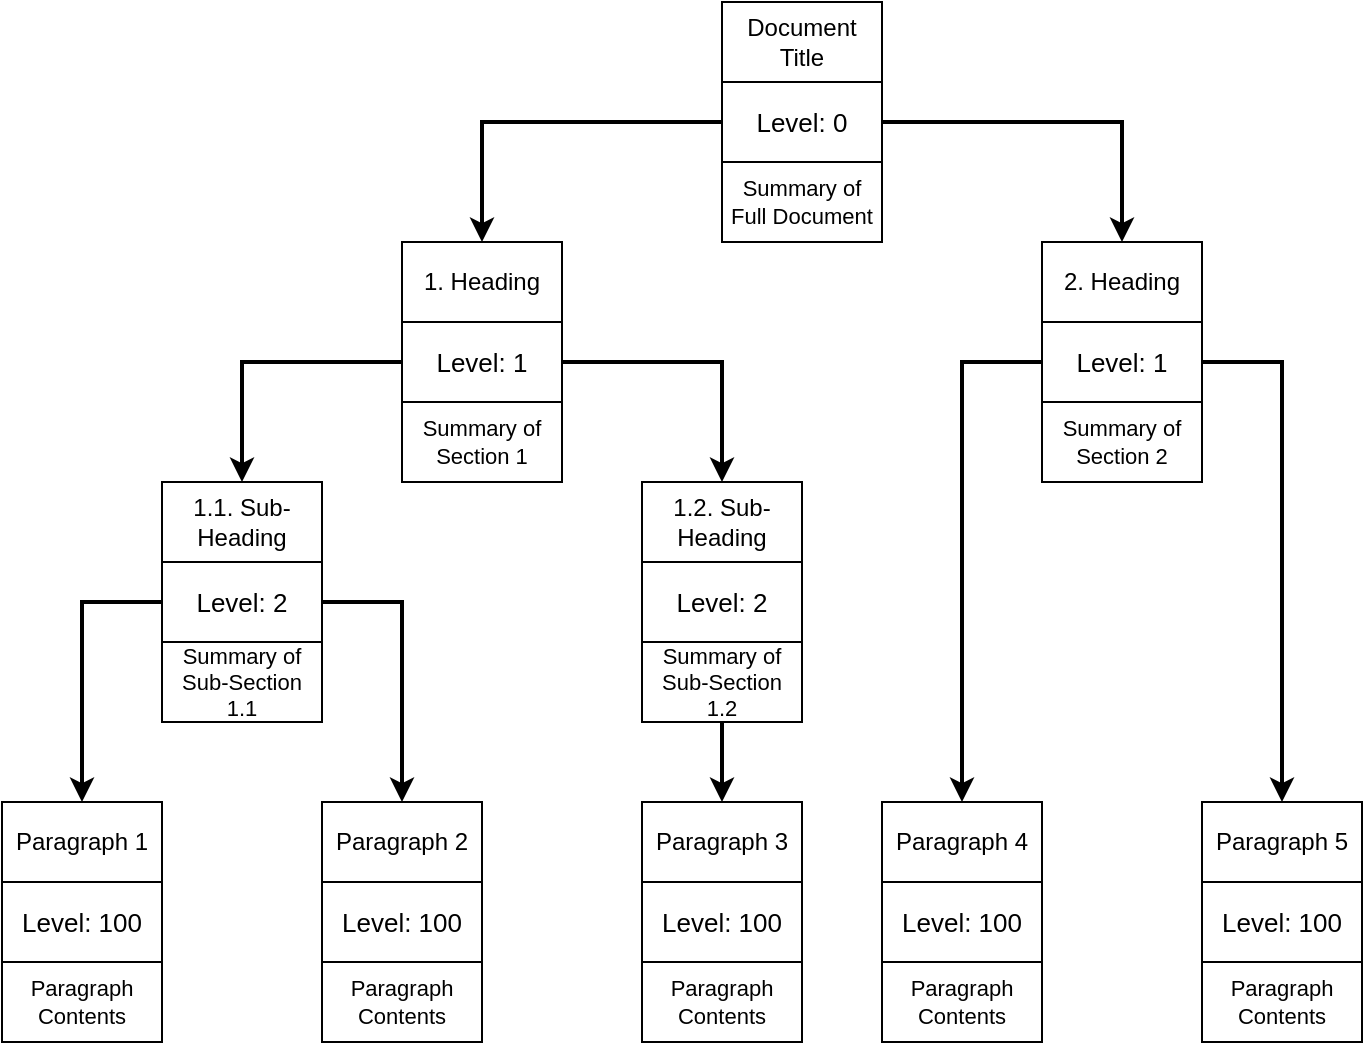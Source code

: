 <mxfile version="24.8.8">
  <diagram name="Seite-1" id="PIdwhDuCiP5LDbIeZKLE">
    <mxGraphModel dx="2110" dy="809" grid="1" gridSize="10" guides="1" tooltips="1" connect="1" arrows="1" fold="1" page="1" pageScale="1" pageWidth="827" pageHeight="1169" math="0" shadow="0">
      <root>
        <mxCell id="0" />
        <mxCell id="1" parent="0" />
        <mxCell id="MklEleXEeYvls_ki88SR-47" value="Document Title" style="rounded=0;whiteSpace=wrap;html=1;" vertex="1" parent="1">
          <mxGeometry x="360" y="320" width="80" height="40" as="geometry" />
        </mxCell>
        <mxCell id="MklEleXEeYvls_ki88SR-48" value="Summary of Full Document" style="rounded=0;whiteSpace=wrap;html=1;fontSize=11;" vertex="1" parent="1">
          <mxGeometry x="360" y="400" width="80" height="40" as="geometry" />
        </mxCell>
        <mxCell id="MklEleXEeYvls_ki88SR-49" value="Level:&amp;nbsp;&lt;span style=&quot;background-color: initial;&quot;&gt;0&lt;/span&gt;" style="rounded=0;whiteSpace=wrap;html=1;fontSize=13;" vertex="1" parent="1">
          <mxGeometry x="360" y="360" width="80" height="40" as="geometry" />
        </mxCell>
        <mxCell id="MklEleXEeYvls_ki88SR-50" value="1. Heading" style="rounded=0;whiteSpace=wrap;html=1;" vertex="1" parent="1">
          <mxGeometry x="200" y="440" width="80" height="40" as="geometry" />
        </mxCell>
        <mxCell id="MklEleXEeYvls_ki88SR-51" value="Summary of Section 1" style="rounded=0;whiteSpace=wrap;html=1;fontSize=11;" vertex="1" parent="1">
          <mxGeometry x="200" y="520" width="80" height="40" as="geometry" />
        </mxCell>
        <mxCell id="MklEleXEeYvls_ki88SR-52" value="Level: 1" style="rounded=0;whiteSpace=wrap;html=1;fontSize=13;" vertex="1" parent="1">
          <mxGeometry x="200" y="480" width="80" height="40" as="geometry" />
        </mxCell>
        <mxCell id="MklEleXEeYvls_ki88SR-53" value="2. Heading" style="rounded=0;whiteSpace=wrap;html=1;" vertex="1" parent="1">
          <mxGeometry x="520" y="440" width="80" height="40" as="geometry" />
        </mxCell>
        <mxCell id="MklEleXEeYvls_ki88SR-54" value="Summary of Section 2" style="rounded=0;whiteSpace=wrap;html=1;fontSize=11;" vertex="1" parent="1">
          <mxGeometry x="520" y="520" width="80" height="40" as="geometry" />
        </mxCell>
        <mxCell id="MklEleXEeYvls_ki88SR-55" value="Level: 1" style="rounded=0;whiteSpace=wrap;html=1;fontSize=13;" vertex="1" parent="1">
          <mxGeometry x="520" y="480" width="80" height="40" as="geometry" />
        </mxCell>
        <mxCell id="MklEleXEeYvls_ki88SR-56" value="1.1. Sub-Heading" style="rounded=0;whiteSpace=wrap;html=1;" vertex="1" parent="1">
          <mxGeometry x="80" y="560" width="80" height="40" as="geometry" />
        </mxCell>
        <mxCell id="MklEleXEeYvls_ki88SR-57" value="Summary of Sub-Section 1.1" style="rounded=0;whiteSpace=wrap;html=1;fontSize=11;" vertex="1" parent="1">
          <mxGeometry x="80" y="640" width="80" height="40" as="geometry" />
        </mxCell>
        <mxCell id="MklEleXEeYvls_ki88SR-58" value="Level: 2" style="rounded=0;whiteSpace=wrap;html=1;fontSize=13;" vertex="1" parent="1">
          <mxGeometry x="80" y="600" width="80" height="40" as="geometry" />
        </mxCell>
        <mxCell id="MklEleXEeYvls_ki88SR-59" value="1.2. Sub-Heading" style="rounded=0;whiteSpace=wrap;html=1;" vertex="1" parent="1">
          <mxGeometry x="320" y="560" width="80" height="40" as="geometry" />
        </mxCell>
        <mxCell id="MklEleXEeYvls_ki88SR-87" value="" style="edgeStyle=orthogonalEdgeStyle;rounded=0;orthogonalLoop=1;jettySize=auto;html=1;entryX=0.5;entryY=0;entryDx=0;entryDy=0;strokeWidth=2;" edge="1" parent="1" source="MklEleXEeYvls_ki88SR-60" target="MklEleXEeYvls_ki88SR-75">
          <mxGeometry relative="1" as="geometry" />
        </mxCell>
        <mxCell id="MklEleXEeYvls_ki88SR-60" value="Summary of Sub-Section 1.2" style="rounded=0;whiteSpace=wrap;html=1;fontSize=11;" vertex="1" parent="1">
          <mxGeometry x="320" y="640" width="80" height="40" as="geometry" />
        </mxCell>
        <mxCell id="MklEleXEeYvls_ki88SR-61" value="Level: 2" style="rounded=0;whiteSpace=wrap;html=1;fontSize=13;" vertex="1" parent="1">
          <mxGeometry x="320" y="600" width="80" height="40" as="geometry" />
        </mxCell>
        <mxCell id="MklEleXEeYvls_ki88SR-62" value="Paragraph 4" style="rounded=0;whiteSpace=wrap;html=1;" vertex="1" parent="1">
          <mxGeometry x="440" y="720" width="80" height="40" as="geometry" />
        </mxCell>
        <mxCell id="MklEleXEeYvls_ki88SR-63" value="Paragraph Contents" style="rounded=0;whiteSpace=wrap;html=1;fontSize=11;" vertex="1" parent="1">
          <mxGeometry x="440" y="800" width="80" height="40" as="geometry" />
        </mxCell>
        <mxCell id="MklEleXEeYvls_ki88SR-66" value="Paragraph 5" style="rounded=0;whiteSpace=wrap;html=1;" vertex="1" parent="1">
          <mxGeometry x="600" y="720" width="80" height="40" as="geometry" />
        </mxCell>
        <mxCell id="MklEleXEeYvls_ki88SR-67" value="Paragraph Contents" style="rounded=0;whiteSpace=wrap;html=1;fontSize=11;" vertex="1" parent="1">
          <mxGeometry x="600" y="800" width="80" height="40" as="geometry" />
        </mxCell>
        <mxCell id="MklEleXEeYvls_ki88SR-69" value="Paragraph 1" style="rounded=0;whiteSpace=wrap;html=1;" vertex="1" parent="1">
          <mxGeometry y="720" width="80" height="40" as="geometry" />
        </mxCell>
        <mxCell id="MklEleXEeYvls_ki88SR-70" value="Paragraph Contents" style="rounded=0;whiteSpace=wrap;html=1;fontSize=11;" vertex="1" parent="1">
          <mxGeometry y="800" width="80" height="40" as="geometry" />
        </mxCell>
        <mxCell id="MklEleXEeYvls_ki88SR-71" value="Level: 100" style="rounded=0;whiteSpace=wrap;html=1;fontSize=13;" vertex="1" parent="1">
          <mxGeometry y="760" width="80" height="40" as="geometry" />
        </mxCell>
        <mxCell id="MklEleXEeYvls_ki88SR-72" value="Paragraph 2" style="rounded=0;whiteSpace=wrap;html=1;" vertex="1" parent="1">
          <mxGeometry x="160" y="720" width="80" height="40" as="geometry" />
        </mxCell>
        <mxCell id="MklEleXEeYvls_ki88SR-73" value="Paragraph Contents" style="rounded=0;whiteSpace=wrap;html=1;fontSize=11;" vertex="1" parent="1">
          <mxGeometry x="160" y="800" width="80" height="40" as="geometry" />
        </mxCell>
        <mxCell id="MklEleXEeYvls_ki88SR-75" value="Paragraph 3" style="rounded=0;whiteSpace=wrap;html=1;" vertex="1" parent="1">
          <mxGeometry x="320" y="720" width="80" height="40" as="geometry" />
        </mxCell>
        <mxCell id="MklEleXEeYvls_ki88SR-76" value="Paragraph Contents" style="rounded=0;whiteSpace=wrap;html=1;fontSize=11;" vertex="1" parent="1">
          <mxGeometry x="320" y="800" width="80" height="40" as="geometry" />
        </mxCell>
        <mxCell id="MklEleXEeYvls_ki88SR-79" value="" style="endArrow=classic;html=1;rounded=0;exitX=0;exitY=0.5;exitDx=0;exitDy=0;entryX=0.5;entryY=0;entryDx=0;entryDy=0;strokeWidth=2;" edge="1" parent="1" source="MklEleXEeYvls_ki88SR-49" target="MklEleXEeYvls_ki88SR-50">
          <mxGeometry width="50" height="50" relative="1" as="geometry">
            <mxPoint x="250" y="330" as="sourcePoint" />
            <mxPoint x="90" y="390" as="targetPoint" />
            <Array as="points">
              <mxPoint x="240" y="380" />
            </Array>
          </mxGeometry>
        </mxCell>
        <mxCell id="MklEleXEeYvls_ki88SR-81" value="" style="endArrow=classic;html=1;rounded=0;exitX=0;exitY=0.5;exitDx=0;exitDy=0;entryX=0.5;entryY=0;entryDx=0;entryDy=0;strokeWidth=2;" edge="1" parent="1" target="MklEleXEeYvls_ki88SR-53">
          <mxGeometry width="50" height="50" relative="1" as="geometry">
            <mxPoint x="440" y="380" as="sourcePoint" />
            <mxPoint x="280" y="440" as="targetPoint" />
            <Array as="points">
              <mxPoint x="560" y="380" />
            </Array>
          </mxGeometry>
        </mxCell>
        <mxCell id="MklEleXEeYvls_ki88SR-82" value="" style="endArrow=classic;html=1;rounded=0;exitX=0;exitY=0.5;exitDx=0;exitDy=0;entryX=0.5;entryY=0;entryDx=0;entryDy=0;strokeWidth=2;" edge="1" parent="1" target="MklEleXEeYvls_ki88SR-56">
          <mxGeometry width="50" height="50" relative="1" as="geometry">
            <mxPoint x="200" y="500" as="sourcePoint" />
            <mxPoint x="40" y="560" as="targetPoint" />
            <Array as="points">
              <mxPoint x="120" y="500" />
            </Array>
          </mxGeometry>
        </mxCell>
        <mxCell id="MklEleXEeYvls_ki88SR-84" value="" style="endArrow=classic;html=1;rounded=0;exitX=0;exitY=0.5;exitDx=0;exitDy=0;entryX=0.5;entryY=0;entryDx=0;entryDy=0;strokeWidth=2;" edge="1" parent="1" target="MklEleXEeYvls_ki88SR-69">
          <mxGeometry width="50" height="50" relative="1" as="geometry">
            <mxPoint x="80" y="620" as="sourcePoint" />
            <mxPoint x="-80" y="680" as="targetPoint" />
            <Array as="points">
              <mxPoint x="40" y="620" />
            </Array>
          </mxGeometry>
        </mxCell>
        <mxCell id="MklEleXEeYvls_ki88SR-85" value="" style="endArrow=classic;html=1;rounded=0;exitX=0;exitY=0.5;exitDx=0;exitDy=0;entryX=0.5;entryY=0;entryDx=0;entryDy=0;strokeWidth=2;" edge="1" parent="1" target="MklEleXEeYvls_ki88SR-72">
          <mxGeometry width="50" height="50" relative="1" as="geometry">
            <mxPoint x="160" y="620" as="sourcePoint" />
            <mxPoint x="320" y="680" as="targetPoint" />
            <Array as="points">
              <mxPoint x="200" y="620" />
            </Array>
          </mxGeometry>
        </mxCell>
        <mxCell id="MklEleXEeYvls_ki88SR-86" value="" style="endArrow=classic;html=1;rounded=0;exitX=1;exitY=0.5;exitDx=0;exitDy=0;entryX=0.5;entryY=0;entryDx=0;entryDy=0;strokeWidth=2;" edge="1" parent="1" source="MklEleXEeYvls_ki88SR-52" target="MklEleXEeYvls_ki88SR-59">
          <mxGeometry width="50" height="50" relative="1" as="geometry">
            <mxPoint x="310" y="500" as="sourcePoint" />
            <mxPoint x="440" y="520" as="targetPoint" />
            <Array as="points">
              <mxPoint x="360" y="500" />
            </Array>
          </mxGeometry>
        </mxCell>
        <mxCell id="MklEleXEeYvls_ki88SR-88" value="" style="endArrow=classic;html=1;rounded=0;exitX=0;exitY=0.5;exitDx=0;exitDy=0;entryX=0.5;entryY=0;entryDx=0;entryDy=0;fontSize=11;strokeWidth=2;" edge="1" parent="1" target="MklEleXEeYvls_ki88SR-66">
          <mxGeometry width="50" height="50" relative="1" as="geometry">
            <mxPoint x="600" y="500" as="sourcePoint" />
            <mxPoint x="640" y="600" as="targetPoint" />
            <Array as="points">
              <mxPoint x="640" y="500" />
            </Array>
          </mxGeometry>
        </mxCell>
        <mxCell id="MklEleXEeYvls_ki88SR-89" value="" style="endArrow=classic;html=1;rounded=0;exitX=0;exitY=0.5;exitDx=0;exitDy=0;strokeWidth=2;" edge="1" parent="1" target="MklEleXEeYvls_ki88SR-62">
          <mxGeometry width="50" height="50" relative="1" as="geometry">
            <mxPoint x="520" y="500" as="sourcePoint" />
            <mxPoint x="480" y="600" as="targetPoint" />
            <Array as="points">
              <mxPoint x="480" y="500" />
            </Array>
          </mxGeometry>
        </mxCell>
        <mxCell id="MklEleXEeYvls_ki88SR-90" value="Level: 100" style="rounded=0;whiteSpace=wrap;html=1;fontSize=13;" vertex="1" parent="1">
          <mxGeometry x="160" y="760" width="80" height="40" as="geometry" />
        </mxCell>
        <mxCell id="MklEleXEeYvls_ki88SR-91" value="Level: 100" style="rounded=0;whiteSpace=wrap;html=1;fontSize=13;" vertex="1" parent="1">
          <mxGeometry x="320" y="760" width="80" height="40" as="geometry" />
        </mxCell>
        <mxCell id="MklEleXEeYvls_ki88SR-92" value="Level: 100" style="rounded=0;whiteSpace=wrap;html=1;fontSize=13;" vertex="1" parent="1">
          <mxGeometry x="440" y="760" width="80" height="40" as="geometry" />
        </mxCell>
        <mxCell id="MklEleXEeYvls_ki88SR-93" value="Level: 100" style="rounded=0;whiteSpace=wrap;html=1;fontSize=13;" vertex="1" parent="1">
          <mxGeometry x="600" y="760" width="80" height="40" as="geometry" />
        </mxCell>
      </root>
    </mxGraphModel>
  </diagram>
</mxfile>
